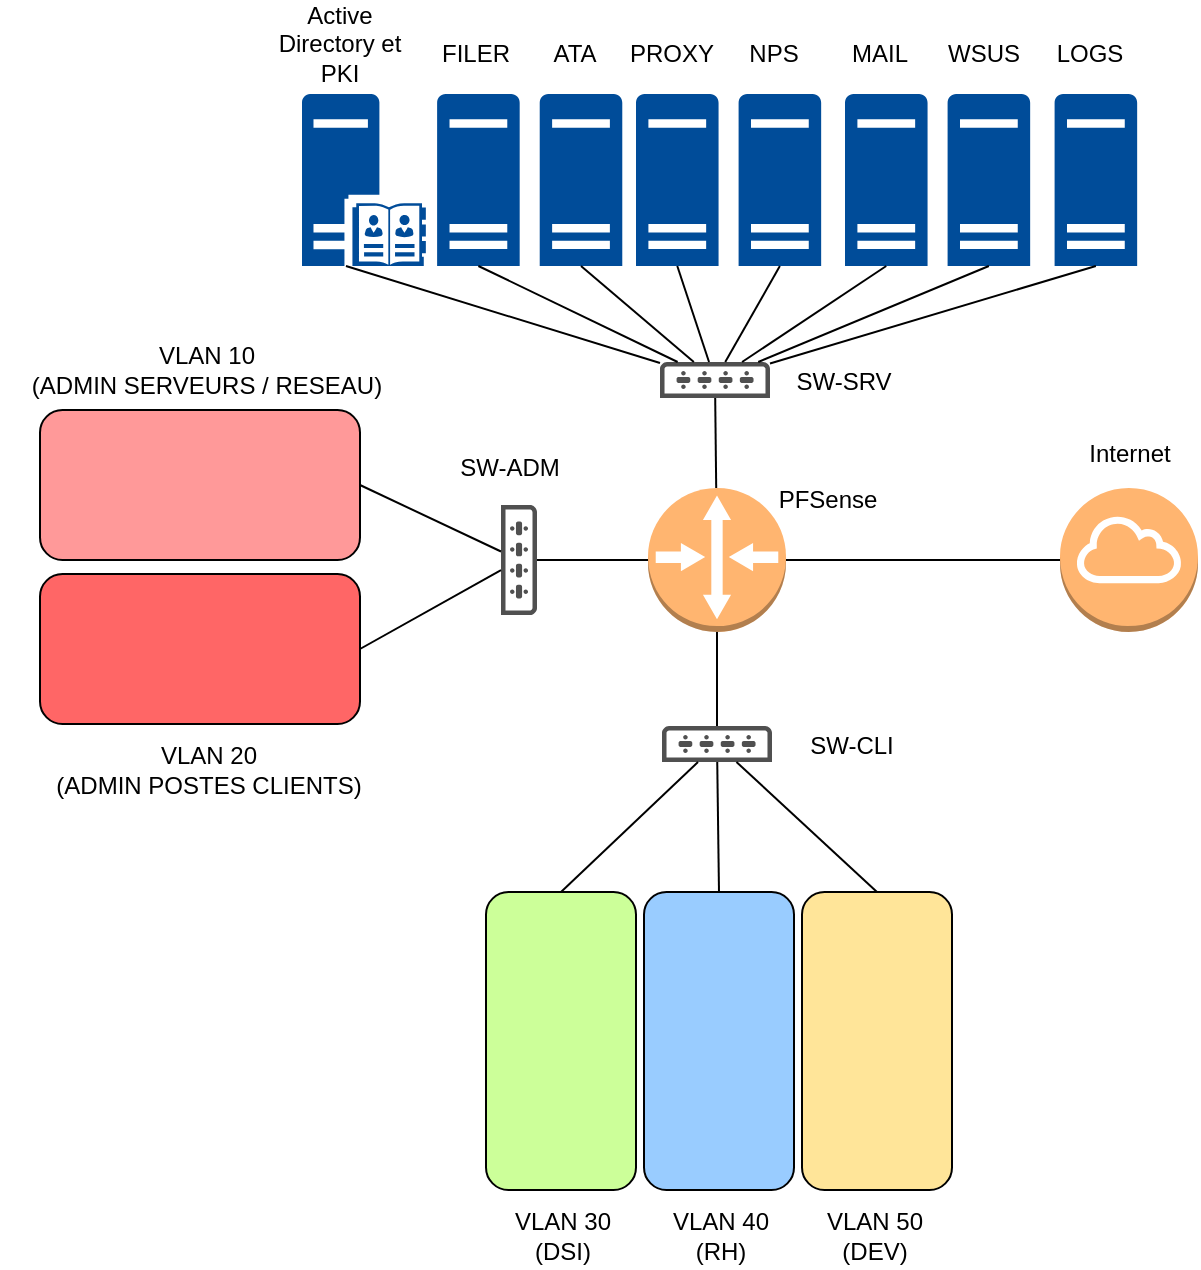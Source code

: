 <mxfile version="13.3.6" type="device"><diagram id="MHSql0qTKVJJ8_od3t0p" name="Page-1"><mxGraphModel dx="1662" dy="706" grid="0" gridSize="10" guides="1" tooltips="1" connect="1" arrows="1" fold="1" page="1" pageScale="1" pageWidth="827" pageHeight="1169" math="0" shadow="0"><root><mxCell id="0"/><mxCell id="1" parent="0"/><mxCell id="pvvJOYZY_zF9tLP4QCtY-53" value="" style="rounded=1;whiteSpace=wrap;html=1;fillColor=#FF9999;" vertex="1" parent="1"><mxGeometry x="168" y="248" width="160" height="75" as="geometry"/></mxCell><mxCell id="pvvJOYZY_zF9tLP4QCtY-52" value="" style="rounded=1;whiteSpace=wrap;html=1;fillColor=#FFE599;" vertex="1" parent="1"><mxGeometry x="549" y="489" width="75" height="149" as="geometry"/></mxCell><mxCell id="pvvJOYZY_zF9tLP4QCtY-51" value="" style="rounded=1;whiteSpace=wrap;html=1;fillColor=#99CCFF;" vertex="1" parent="1"><mxGeometry x="470" y="489" width="75" height="149" as="geometry"/></mxCell><mxCell id="pvvJOYZY_zF9tLP4QCtY-50" value="" style="rounded=1;whiteSpace=wrap;html=1;fillColor=#CCFF99;" vertex="1" parent="1"><mxGeometry x="391" y="489" width="75" height="149" as="geometry"/></mxCell><mxCell id="pvvJOYZY_zF9tLP4QCtY-1" value="" style="outlineConnect=0;dashed=0;verticalLabelPosition=bottom;verticalAlign=top;align=center;html=1;shape=mxgraph.aws3.router;fillColor=#FFB570;gradientColor=none;" vertex="1" parent="1"><mxGeometry x="472" y="287" width="69" height="72" as="geometry"/></mxCell><mxCell id="pvvJOYZY_zF9tLP4QCtY-2" value="" style="shape=image;html=1;verticalAlign=top;verticalLabelPosition=bottom;labelBackgroundColor=#ffffff;imageAspect=0;aspect=fixed;image=https://cdn0.iconfinder.com/data/icons/small-n-flat/24/678077-computer-128.png" vertex="1" parent="1"><mxGeometry x="401.5" y="498" width="54" height="54" as="geometry"/></mxCell><mxCell id="pvvJOYZY_zF9tLP4QCtY-3" value="" style="shape=image;html=1;verticalAlign=top;verticalLabelPosition=bottom;labelBackgroundColor=#ffffff;imageAspect=0;aspect=fixed;image=https://cdn0.iconfinder.com/data/icons/small-n-flat/24/678077-computer-128.png" vertex="1" parent="1"><mxGeometry x="401.5" y="571" width="54" height="54" as="geometry"/></mxCell><mxCell id="pvvJOYZY_zF9tLP4QCtY-4" value="" style="shape=image;html=1;verticalAlign=top;verticalLabelPosition=bottom;labelBackgroundColor=#ffffff;imageAspect=0;aspect=fixed;image=https://cdn0.iconfinder.com/data/icons/small-n-flat/24/678077-computer-128.png" vertex="1" parent="1"><mxGeometry x="480.5" y="498" width="54" height="54" as="geometry"/></mxCell><mxCell id="pvvJOYZY_zF9tLP4QCtY-5" value="" style="shape=image;html=1;verticalAlign=top;verticalLabelPosition=bottom;labelBackgroundColor=#ffffff;imageAspect=0;aspect=fixed;image=https://cdn0.iconfinder.com/data/icons/small-n-flat/24/678077-computer-128.png" vertex="1" parent="1"><mxGeometry x="480.5" y="571" width="54" height="54" as="geometry"/></mxCell><mxCell id="pvvJOYZY_zF9tLP4QCtY-6" value="" style="shape=image;html=1;verticalAlign=top;verticalLabelPosition=bottom;labelBackgroundColor=#ffffff;imageAspect=0;aspect=fixed;image=https://cdn0.iconfinder.com/data/icons/small-n-flat/24/678077-computer-128.png" vertex="1" parent="1"><mxGeometry x="558.5" y="498" width="54" height="54" as="geometry"/></mxCell><mxCell id="pvvJOYZY_zF9tLP4QCtY-7" value="" style="shape=image;html=1;verticalAlign=top;verticalLabelPosition=bottom;labelBackgroundColor=#ffffff;imageAspect=0;aspect=fixed;image=https://cdn0.iconfinder.com/data/icons/small-n-flat/24/678077-computer-128.png" vertex="1" parent="1"><mxGeometry x="558.5" y="571" width="54" height="54" as="geometry"/></mxCell><mxCell id="pvvJOYZY_zF9tLP4QCtY-11" value="" style="pointerEvents=1;shadow=0;dashed=0;html=1;strokeColor=none;fillColor=#505050;labelPosition=center;verticalLabelPosition=bottom;verticalAlign=top;outlineConnect=0;align=center;shape=mxgraph.office.devices.switch;" vertex="1" parent="1"><mxGeometry x="479" y="406" width="55" height="18" as="geometry"/></mxCell><mxCell id="pvvJOYZY_zF9tLP4QCtY-12" value="&lt;div&gt;VLAN 30&lt;/div&gt;&lt;div&gt;(DSI)&lt;br&gt;&lt;/div&gt;" style="text;html=1;align=center;verticalAlign=middle;resizable=0;points=[];autosize=1;" vertex="1" parent="1"><mxGeometry x="396" y="645" width="65" height="32" as="geometry"/></mxCell><mxCell id="pvvJOYZY_zF9tLP4QCtY-13" value="&lt;div&gt;VLAN 40&lt;/div&gt;&lt;div&gt;(RH)&lt;br&gt;&lt;/div&gt;" style="text;html=1;align=center;verticalAlign=middle;resizable=0;points=[];autosize=1;" vertex="1" parent="1"><mxGeometry x="475" y="645" width="65" height="32" as="geometry"/></mxCell><mxCell id="pvvJOYZY_zF9tLP4QCtY-14" value="&lt;div&gt;VLAN 50&lt;/div&gt;&lt;div&gt;(DEV)&lt;br&gt;&lt;/div&gt;" style="text;html=1;align=center;verticalAlign=middle;resizable=0;points=[];autosize=1;" vertex="1" parent="1"><mxGeometry x="552" y="645" width="65" height="32" as="geometry"/></mxCell><mxCell id="pvvJOYZY_zF9tLP4QCtY-18" value="" style="aspect=fixed;pointerEvents=1;shadow=0;dashed=0;html=1;strokeColor=none;labelPosition=center;verticalLabelPosition=bottom;verticalAlign=top;align=center;fillColor=#004C99;shape=mxgraph.mscae.enterprise.server_directory" vertex="1" parent="1"><mxGeometry x="299" y="90" width="61.92" height="86" as="geometry"/></mxCell><mxCell id="pvvJOYZY_zF9tLP4QCtY-19" value="" style="aspect=fixed;pointerEvents=1;shadow=0;dashed=0;html=1;strokeColor=none;labelPosition=center;verticalLabelPosition=bottom;verticalAlign=top;align=center;fillColor=#004C99;shape=mxgraph.mscae.enterprise.server_generic" vertex="1" parent="1"><mxGeometry x="366.56" y="90" width="41.28" height="86" as="geometry"/></mxCell><mxCell id="pvvJOYZY_zF9tLP4QCtY-20" value="" style="aspect=fixed;pointerEvents=1;shadow=0;dashed=0;html=1;strokeColor=none;labelPosition=center;verticalLabelPosition=bottom;verticalAlign=top;align=center;fillColor=#004C99;shape=mxgraph.mscae.enterprise.server_generic" vertex="1" parent="1"><mxGeometry x="417.86" y="90" width="41.28" height="86" as="geometry"/></mxCell><mxCell id="pvvJOYZY_zF9tLP4QCtY-21" value="" style="aspect=fixed;pointerEvents=1;shadow=0;dashed=0;html=1;strokeColor=none;labelPosition=center;verticalLabelPosition=bottom;verticalAlign=top;align=center;fillColor=#004C99;shape=mxgraph.mscae.enterprise.server_generic" vertex="1" parent="1"><mxGeometry x="466" y="90" width="41.28" height="86" as="geometry"/></mxCell><mxCell id="pvvJOYZY_zF9tLP4QCtY-22" value="" style="aspect=fixed;pointerEvents=1;shadow=0;dashed=0;html=1;strokeColor=none;labelPosition=center;verticalLabelPosition=bottom;verticalAlign=top;align=center;fillColor=#004C99;shape=mxgraph.mscae.enterprise.server_generic" vertex="1" parent="1"><mxGeometry x="517.3" y="90" width="41.28" height="86" as="geometry"/></mxCell><mxCell id="pvvJOYZY_zF9tLP4QCtY-23" value="" style="pointerEvents=1;shadow=0;dashed=0;html=1;strokeColor=none;fillColor=#505050;labelPosition=center;verticalLabelPosition=bottom;verticalAlign=top;outlineConnect=0;align=center;shape=mxgraph.office.devices.switch;" vertex="1" parent="1"><mxGeometry x="478" y="224" width="55" height="18" as="geometry"/></mxCell><mxCell id="pvvJOYZY_zF9tLP4QCtY-24" value="" style="pointerEvents=1;shadow=0;dashed=0;html=1;strokeColor=none;fillColor=#505050;labelPosition=center;verticalLabelPosition=bottom;verticalAlign=top;outlineConnect=0;align=center;shape=mxgraph.office.devices.switch;rotation=90;" vertex="1" parent="1"><mxGeometry x="380" y="314" width="55" height="18" as="geometry"/></mxCell><mxCell id="pvvJOYZY_zF9tLP4QCtY-25" value="" style="shape=image;html=1;verticalAlign=top;verticalLabelPosition=bottom;labelBackgroundColor=#ffffff;imageAspect=0;aspect=fixed;image=https://cdn0.iconfinder.com/data/icons/small-n-flat/24/678077-computer-128.png" vertex="1" parent="1"><mxGeometry x="263.5" y="258" width="54" height="54" as="geometry"/></mxCell><mxCell id="pvvJOYZY_zF9tLP4QCtY-27" value="&lt;div&gt;VLAN 10&lt;br&gt;&lt;/div&gt;&lt;div&gt;(ADMIN SERVEURS / RESEAU)&lt;br&gt;&lt;/div&gt;" style="text;html=1;align=center;verticalAlign=middle;resizable=0;points=[];autosize=1;" vertex="1" parent="1"><mxGeometry x="148" y="212" width="205" height="32" as="geometry"/></mxCell><mxCell id="pvvJOYZY_zF9tLP4QCtY-28" value="" style="endArrow=none;html=1;entryX=0.5;entryY=1;entryDx=0;entryDy=0;entryPerimeter=0;" edge="1" parent="1" source="pvvJOYZY_zF9tLP4QCtY-23" target="pvvJOYZY_zF9tLP4QCtY-19"><mxGeometry width="50" height="50" relative="1" as="geometry"><mxPoint x="494" y="377" as="sourcePoint"/><mxPoint x="544" y="327" as="targetPoint"/></mxGeometry></mxCell><mxCell id="pvvJOYZY_zF9tLP4QCtY-29" value="" style="endArrow=none;html=1;entryX=0.5;entryY=1;entryDx=0;entryDy=0;entryPerimeter=0;" edge="1" parent="1" source="pvvJOYZY_zF9tLP4QCtY-23" target="pvvJOYZY_zF9tLP4QCtY-20"><mxGeometry width="50" height="50" relative="1" as="geometry"><mxPoint x="494" y="377" as="sourcePoint"/><mxPoint x="544" y="327" as="targetPoint"/></mxGeometry></mxCell><mxCell id="pvvJOYZY_zF9tLP4QCtY-30" value="&lt;div&gt;Active Directory et PKI&lt;br&gt;&lt;/div&gt;" style="text;html=1;strokeColor=none;fillColor=none;align=center;verticalAlign=middle;whiteSpace=wrap;rounded=0;" vertex="1" parent="1"><mxGeometry x="284" y="55" width="68" height="20" as="geometry"/></mxCell><mxCell id="pvvJOYZY_zF9tLP4QCtY-31" value="NPS" style="text;html=1;strokeColor=none;fillColor=none;align=center;verticalAlign=middle;whiteSpace=wrap;rounded=0;" vertex="1" parent="1"><mxGeometry x="501" y="60" width="68" height="20" as="geometry"/></mxCell><mxCell id="pvvJOYZY_zF9tLP4QCtY-32" value="PROXY" style="text;html=1;strokeColor=none;fillColor=none;align=center;verticalAlign=middle;whiteSpace=wrap;rounded=0;" vertex="1" parent="1"><mxGeometry x="449.5" y="60" width="68" height="20" as="geometry"/></mxCell><mxCell id="pvvJOYZY_zF9tLP4QCtY-33" value="ATA" style="text;html=1;strokeColor=none;fillColor=none;align=center;verticalAlign=middle;whiteSpace=wrap;rounded=0;" vertex="1" parent="1"><mxGeometry x="416" y="60" width="39" height="20" as="geometry"/></mxCell><mxCell id="pvvJOYZY_zF9tLP4QCtY-34" value="FILER" style="text;html=1;strokeColor=none;fillColor=none;align=center;verticalAlign=middle;whiteSpace=wrap;rounded=0;" vertex="1" parent="1"><mxGeometry x="363.84" y="60" width="44" height="20" as="geometry"/></mxCell><mxCell id="pvvJOYZY_zF9tLP4QCtY-35" value="" style="aspect=fixed;pointerEvents=1;shadow=0;dashed=0;html=1;strokeColor=none;labelPosition=center;verticalLabelPosition=bottom;verticalAlign=top;align=center;fillColor=#004C99;shape=mxgraph.mscae.enterprise.server_generic" vertex="1" parent="1"><mxGeometry x="570.5" y="90" width="41.28" height="86" as="geometry"/></mxCell><mxCell id="pvvJOYZY_zF9tLP4QCtY-36" value="" style="aspect=fixed;pointerEvents=1;shadow=0;dashed=0;html=1;strokeColor=none;labelPosition=center;verticalLabelPosition=bottom;verticalAlign=top;align=center;fillColor=#004C99;shape=mxgraph.mscae.enterprise.server_generic" vertex="1" parent="1"><mxGeometry x="621.8" y="90" width="41.28" height="86" as="geometry"/></mxCell><mxCell id="pvvJOYZY_zF9tLP4QCtY-37" value="WSUS" style="text;html=1;strokeColor=none;fillColor=none;align=center;verticalAlign=middle;whiteSpace=wrap;rounded=0;" vertex="1" parent="1"><mxGeometry x="605.5" y="60" width="68" height="20" as="geometry"/></mxCell><mxCell id="pvvJOYZY_zF9tLP4QCtY-38" value="MAIL" style="text;html=1;strokeColor=none;fillColor=none;align=center;verticalAlign=middle;whiteSpace=wrap;rounded=0;" vertex="1" parent="1"><mxGeometry x="554" y="60" width="68" height="20" as="geometry"/></mxCell><mxCell id="pvvJOYZY_zF9tLP4QCtY-39" value="" style="aspect=fixed;pointerEvents=1;shadow=0;dashed=0;html=1;strokeColor=none;labelPosition=center;verticalLabelPosition=bottom;verticalAlign=top;align=center;fillColor=#004C99;shape=mxgraph.mscae.enterprise.server_generic" vertex="1" parent="1"><mxGeometry x="675.3" y="90" width="41.28" height="86" as="geometry"/></mxCell><mxCell id="pvvJOYZY_zF9tLP4QCtY-40" value="LOGS" style="text;html=1;strokeColor=none;fillColor=none;align=center;verticalAlign=middle;whiteSpace=wrap;rounded=0;" vertex="1" parent="1"><mxGeometry x="659" y="60" width="68" height="20" as="geometry"/></mxCell><mxCell id="pvvJOYZY_zF9tLP4QCtY-41" value="" style="endArrow=none;html=1;entryX=0.355;entryY=1;entryDx=0;entryDy=0;entryPerimeter=0;" edge="1" parent="1" source="pvvJOYZY_zF9tLP4QCtY-23" target="pvvJOYZY_zF9tLP4QCtY-18"><mxGeometry width="50" height="50" relative="1" as="geometry"><mxPoint x="497.663" y="234" as="sourcePoint"/><mxPoint x="397.2" y="186" as="targetPoint"/></mxGeometry></mxCell><mxCell id="pvvJOYZY_zF9tLP4QCtY-42" value="" style="endArrow=none;html=1;exitX=0.5;exitY=1;exitDx=0;exitDy=0;exitPerimeter=0;" edge="1" parent="1" source="pvvJOYZY_zF9tLP4QCtY-21" target="pvvJOYZY_zF9tLP4QCtY-23"><mxGeometry width="50" height="50" relative="1" as="geometry"><mxPoint x="494" y="377" as="sourcePoint"/><mxPoint x="544" y="327" as="targetPoint"/></mxGeometry></mxCell><mxCell id="pvvJOYZY_zF9tLP4QCtY-43" value="" style="endArrow=none;html=1;exitX=0.5;exitY=1;exitDx=0;exitDy=0;exitPerimeter=0;" edge="1" parent="1" source="pvvJOYZY_zF9tLP4QCtY-22" target="pvvJOYZY_zF9tLP4QCtY-23"><mxGeometry width="50" height="50" relative="1" as="geometry"><mxPoint x="494" y="377" as="sourcePoint"/><mxPoint x="544" y="327" as="targetPoint"/></mxGeometry></mxCell><mxCell id="pvvJOYZY_zF9tLP4QCtY-44" value="" style="endArrow=none;html=1;exitX=0.5;exitY=1;exitDx=0;exitDy=0;exitPerimeter=0;" edge="1" parent="1" source="pvvJOYZY_zF9tLP4QCtY-35" target="pvvJOYZY_zF9tLP4QCtY-23"><mxGeometry width="50" height="50" relative="1" as="geometry"><mxPoint x="494" y="377" as="sourcePoint"/><mxPoint x="544" y="327" as="targetPoint"/></mxGeometry></mxCell><mxCell id="pvvJOYZY_zF9tLP4QCtY-45" value="" style="endArrow=none;html=1;exitX=0.5;exitY=1;exitDx=0;exitDy=0;exitPerimeter=0;" edge="1" parent="1" source="pvvJOYZY_zF9tLP4QCtY-36" target="pvvJOYZY_zF9tLP4QCtY-23"><mxGeometry width="50" height="50" relative="1" as="geometry"><mxPoint x="494" y="377" as="sourcePoint"/><mxPoint x="544" y="327" as="targetPoint"/></mxGeometry></mxCell><mxCell id="pvvJOYZY_zF9tLP4QCtY-46" value="" style="endArrow=none;html=1;exitX=0.5;exitY=1;exitDx=0;exitDy=0;exitPerimeter=0;" edge="1" parent="1" source="pvvJOYZY_zF9tLP4QCtY-39" target="pvvJOYZY_zF9tLP4QCtY-23"><mxGeometry width="50" height="50" relative="1" as="geometry"><mxPoint x="494" y="377" as="sourcePoint"/><mxPoint x="544" y="327" as="targetPoint"/></mxGeometry></mxCell><mxCell id="pvvJOYZY_zF9tLP4QCtY-47" value="" style="endArrow=none;html=1;" edge="1" parent="1" source="pvvJOYZY_zF9tLP4QCtY-23" target="pvvJOYZY_zF9tLP4QCtY-1"><mxGeometry width="50" height="50" relative="1" as="geometry"><mxPoint x="494" y="377" as="sourcePoint"/><mxPoint x="544" y="327" as="targetPoint"/></mxGeometry></mxCell><mxCell id="pvvJOYZY_zF9tLP4QCtY-48" value="" style="endArrow=none;html=1;entryX=0;entryY=0.5;entryDx=0;entryDy=0;entryPerimeter=0;" edge="1" parent="1" source="pvvJOYZY_zF9tLP4QCtY-24" target="pvvJOYZY_zF9tLP4QCtY-1"><mxGeometry width="50" height="50" relative="1" as="geometry"><mxPoint x="494" y="377" as="sourcePoint"/><mxPoint x="444" y="313" as="targetPoint"/></mxGeometry></mxCell><mxCell id="pvvJOYZY_zF9tLP4QCtY-49" value="" style="endArrow=none;html=1;" edge="1" parent="1" source="pvvJOYZY_zF9tLP4QCtY-11" target="pvvJOYZY_zF9tLP4QCtY-1"><mxGeometry width="50" height="50" relative="1" as="geometry"><mxPoint x="494" y="377" as="sourcePoint"/><mxPoint x="544" y="327" as="targetPoint"/></mxGeometry></mxCell><mxCell id="pvvJOYZY_zF9tLP4QCtY-54" value="" style="endArrow=none;html=1;exitX=1;exitY=0.5;exitDx=0;exitDy=0;" edge="1" parent="1" source="pvvJOYZY_zF9tLP4QCtY-53" target="pvvJOYZY_zF9tLP4QCtY-24"><mxGeometry width="50" height="50" relative="1" as="geometry"><mxPoint x="351" y="323" as="sourcePoint"/><mxPoint x="588" y="327" as="targetPoint"/></mxGeometry></mxCell><mxCell id="pvvJOYZY_zF9tLP4QCtY-55" value="" style="endArrow=none;html=1;exitX=0.5;exitY=0;exitDx=0;exitDy=0;" edge="1" parent="1" source="pvvJOYZY_zF9tLP4QCtY-50" target="pvvJOYZY_zF9tLP4QCtY-11"><mxGeometry width="50" height="50" relative="1" as="geometry"><mxPoint x="494" y="377" as="sourcePoint"/><mxPoint x="544" y="327" as="targetPoint"/></mxGeometry></mxCell><mxCell id="pvvJOYZY_zF9tLP4QCtY-56" value="" style="endArrow=none;html=1;entryX=0.5;entryY=0;entryDx=0;entryDy=0;" edge="1" parent="1" source="pvvJOYZY_zF9tLP4QCtY-11" target="pvvJOYZY_zF9tLP4QCtY-51"><mxGeometry width="50" height="50" relative="1" as="geometry"><mxPoint x="494" y="377" as="sourcePoint"/><mxPoint x="510" y="485" as="targetPoint"/></mxGeometry></mxCell><mxCell id="pvvJOYZY_zF9tLP4QCtY-57" value="" style="endArrow=none;html=1;entryX=0.5;entryY=0;entryDx=0;entryDy=0;" edge="1" parent="1" source="pvvJOYZY_zF9tLP4QCtY-11" target="pvvJOYZY_zF9tLP4QCtY-52"><mxGeometry width="50" height="50" relative="1" as="geometry"><mxPoint x="494" y="377" as="sourcePoint"/><mxPoint x="544" y="327" as="targetPoint"/></mxGeometry></mxCell><mxCell id="pvvJOYZY_zF9tLP4QCtY-58" value="" style="outlineConnect=0;dashed=0;verticalLabelPosition=bottom;verticalAlign=top;align=center;html=1;shape=mxgraph.aws3.internet_gateway;fillColor=#FFB570;gradientColor=none;" vertex="1" parent="1"><mxGeometry x="678" y="287" width="69" height="72" as="geometry"/></mxCell><mxCell id="pvvJOYZY_zF9tLP4QCtY-59" value="" style="endArrow=none;html=1;entryX=1;entryY=0.5;entryDx=0;entryDy=0;entryPerimeter=0;" edge="1" parent="1" source="pvvJOYZY_zF9tLP4QCtY-58" target="pvvJOYZY_zF9tLP4QCtY-1"><mxGeometry width="50" height="50" relative="1" as="geometry"><mxPoint x="494" y="377" as="sourcePoint"/><mxPoint x="544" y="327" as="targetPoint"/></mxGeometry></mxCell><mxCell id="pvvJOYZY_zF9tLP4QCtY-60" value="SW-ADM" style="text;html=1;strokeColor=none;fillColor=none;align=center;verticalAlign=middle;whiteSpace=wrap;rounded=0;" vertex="1" parent="1"><mxGeometry x="374" y="267" width="57.5" height="20" as="geometry"/></mxCell><mxCell id="pvvJOYZY_zF9tLP4QCtY-61" value="SW-CLI" style="text;html=1;strokeColor=none;fillColor=none;align=center;verticalAlign=middle;whiteSpace=wrap;rounded=0;" vertex="1" parent="1"><mxGeometry x="545" y="406" width="57.5" height="20" as="geometry"/></mxCell><mxCell id="pvvJOYZY_zF9tLP4QCtY-63" value="SW-SRV" style="text;html=1;strokeColor=none;fillColor=none;align=center;verticalAlign=middle;whiteSpace=wrap;rounded=0;" vertex="1" parent="1"><mxGeometry x="541" y="224" width="57.5" height="20" as="geometry"/></mxCell><mxCell id="pvvJOYZY_zF9tLP4QCtY-66" value="PFSense" style="text;html=1;strokeColor=none;fillColor=none;align=center;verticalAlign=middle;whiteSpace=wrap;rounded=0;" vertex="1" parent="1"><mxGeometry x="533" y="283" width="57.5" height="20" as="geometry"/></mxCell><mxCell id="pvvJOYZY_zF9tLP4QCtY-67" value="Internet" style="text;html=1;strokeColor=none;fillColor=none;align=center;verticalAlign=middle;whiteSpace=wrap;rounded=0;" vertex="1" parent="1"><mxGeometry x="683.75" y="260" width="57.5" height="20" as="geometry"/></mxCell><mxCell id="pvvJOYZY_zF9tLP4QCtY-70" value="" style="shape=image;html=1;verticalAlign=top;verticalLabelPosition=bottom;labelBackgroundColor=#ffffff;imageAspect=0;aspect=fixed;image=https://cdn0.iconfinder.com/data/icons/small-n-flat/24/678077-computer-128.png" vertex="1" parent="1"><mxGeometry x="184" y="258" width="54" height="54" as="geometry"/></mxCell><mxCell id="pvvJOYZY_zF9tLP4QCtY-71" value="" style="rounded=1;whiteSpace=wrap;html=1;fillColor=#FF6666;" vertex="1" parent="1"><mxGeometry x="168" y="330" width="160" height="75" as="geometry"/></mxCell><mxCell id="pvvJOYZY_zF9tLP4QCtY-72" value="" style="shape=image;html=1;verticalAlign=top;verticalLabelPosition=bottom;labelBackgroundColor=#ffffff;imageAspect=0;aspect=fixed;image=https://cdn0.iconfinder.com/data/icons/small-n-flat/24/678077-computer-128.png" vertex="1" parent="1"><mxGeometry x="263.5" y="340" width="54" height="54" as="geometry"/></mxCell><mxCell id="pvvJOYZY_zF9tLP4QCtY-73" value="" style="shape=image;html=1;verticalAlign=top;verticalLabelPosition=bottom;labelBackgroundColor=#ffffff;imageAspect=0;aspect=fixed;image=https://cdn0.iconfinder.com/data/icons/small-n-flat/24/678077-computer-128.png" vertex="1" parent="1"><mxGeometry x="184" y="340" width="54" height="54" as="geometry"/></mxCell><mxCell id="pvvJOYZY_zF9tLP4QCtY-76" value="&lt;div&gt;VLAN 20&lt;br&gt;&lt;/div&gt;&lt;div&gt;(ADMIN POSTES CLIENTS)&lt;br&gt;&lt;/div&gt;" style="text;html=1;align=center;verticalAlign=middle;resizable=0;points=[];autosize=1;" vertex="1" parent="1"><mxGeometry x="161" y="412" width="181" height="32" as="geometry"/></mxCell><mxCell id="pvvJOYZY_zF9tLP4QCtY-77" value="" style="endArrow=none;html=1;exitX=1;exitY=0.5;exitDx=0;exitDy=0;" edge="1" parent="1" source="pvvJOYZY_zF9tLP4QCtY-71" target="pvvJOYZY_zF9tLP4QCtY-24"><mxGeometry width="50" height="50" relative="1" as="geometry"><mxPoint x="392" y="378" as="sourcePoint"/><mxPoint x="442" y="328" as="targetPoint"/></mxGeometry></mxCell></root></mxGraphModel></diagram></mxfile>
